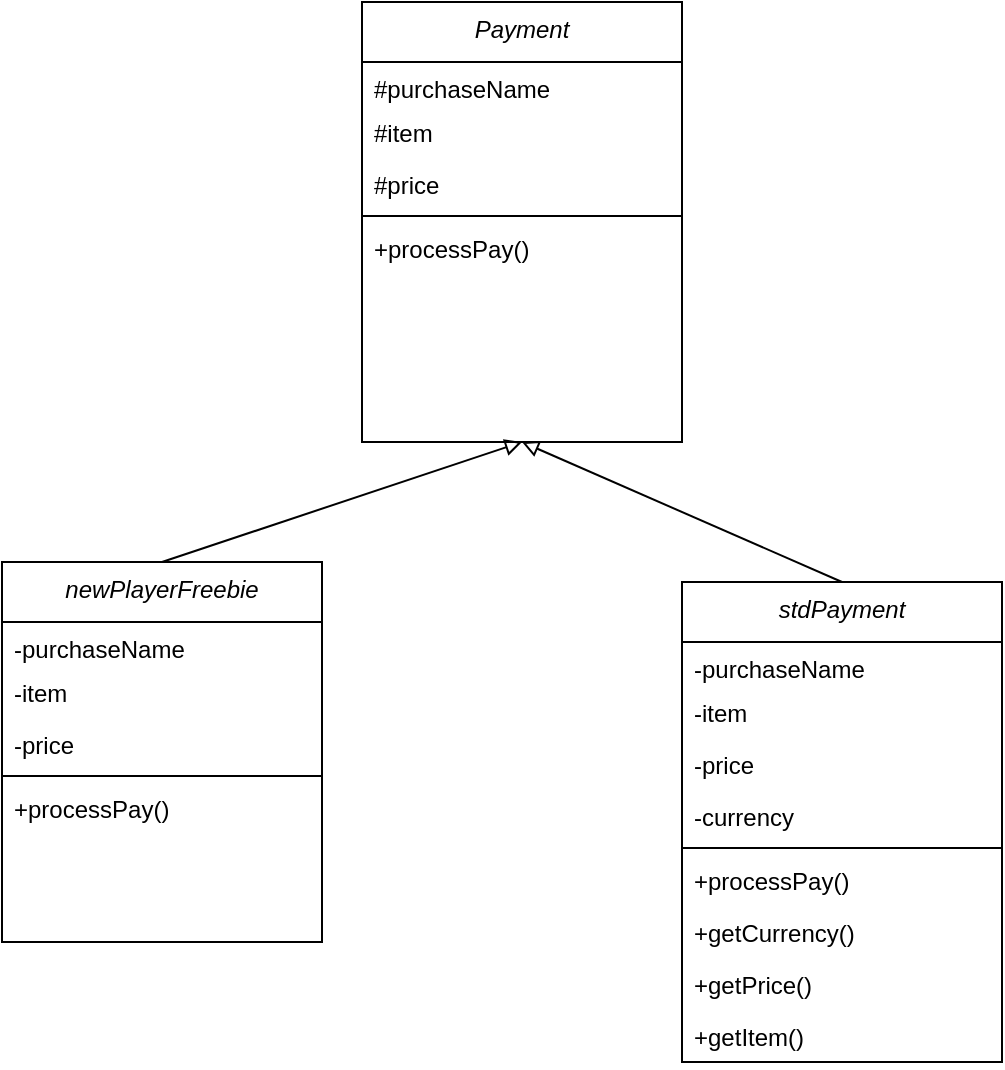 <mxfile version="22.1.5" type="github">
  <diagram id="C5RBs43oDa-KdzZeNtuy" name="Page-1">
    <mxGraphModel dx="1434" dy="790" grid="1" gridSize="10" guides="1" tooltips="1" connect="1" arrows="1" fold="1" page="1" pageScale="1" pageWidth="827" pageHeight="1169" math="0" shadow="0">
      <root>
        <mxCell id="WIyWlLk6GJQsqaUBKTNV-0" />
        <mxCell id="WIyWlLk6GJQsqaUBKTNV-1" parent="WIyWlLk6GJQsqaUBKTNV-0" />
        <mxCell id="zkfFHV4jXpPFQw0GAbJ--0" value="Payment" style="swimlane;fontStyle=2;align=center;verticalAlign=top;childLayout=stackLayout;horizontal=1;startSize=30;horizontalStack=0;resizeParent=1;resizeLast=0;collapsible=1;marginBottom=0;rounded=0;shadow=0;strokeWidth=1;" parent="WIyWlLk6GJQsqaUBKTNV-1" vertex="1">
          <mxGeometry x="280" y="50" width="160" height="220" as="geometry">
            <mxRectangle x="230" y="140" width="160" height="26" as="alternateBounds" />
          </mxGeometry>
        </mxCell>
        <mxCell id="zkfFHV4jXpPFQw0GAbJ--1" value="#purchaseName" style="text;align=left;verticalAlign=top;spacingLeft=4;spacingRight=4;overflow=hidden;rotatable=0;points=[[0,0.5],[1,0.5]];portConstraint=eastwest;" parent="zkfFHV4jXpPFQw0GAbJ--0" vertex="1">
          <mxGeometry y="30" width="160" height="22" as="geometry" />
        </mxCell>
        <mxCell id="zkfFHV4jXpPFQw0GAbJ--2" value="#item" style="text;align=left;verticalAlign=top;spacingLeft=4;spacingRight=4;overflow=hidden;rotatable=0;points=[[0,0.5],[1,0.5]];portConstraint=eastwest;rounded=0;shadow=0;html=0;" parent="zkfFHV4jXpPFQw0GAbJ--0" vertex="1">
          <mxGeometry y="52" width="160" height="26" as="geometry" />
        </mxCell>
        <mxCell id="34grZeJbY1Qjgrxhlr4V-40" value="#price" style="text;align=left;verticalAlign=top;spacingLeft=4;spacingRight=4;overflow=hidden;rotatable=0;points=[[0,0.5],[1,0.5]];portConstraint=eastwest;rounded=0;shadow=0;html=0;" parent="zkfFHV4jXpPFQw0GAbJ--0" vertex="1">
          <mxGeometry y="78" width="160" height="26" as="geometry" />
        </mxCell>
        <mxCell id="zkfFHV4jXpPFQw0GAbJ--4" value="" style="line;html=1;strokeWidth=1;align=left;verticalAlign=middle;spacingTop=-1;spacingLeft=3;spacingRight=3;rotatable=0;labelPosition=right;points=[];portConstraint=eastwest;" parent="zkfFHV4jXpPFQw0GAbJ--0" vertex="1">
          <mxGeometry y="104" width="160" height="6" as="geometry" />
        </mxCell>
        <mxCell id="34grZeJbY1Qjgrxhlr4V-42" value="+processPay()" style="text;align=left;verticalAlign=top;spacingLeft=4;spacingRight=4;overflow=hidden;rotatable=0;points=[[0,0.5],[1,0.5]];portConstraint=eastwest;rounded=0;shadow=0;html=0;" parent="zkfFHV4jXpPFQw0GAbJ--0" vertex="1">
          <mxGeometry y="110" width="160" height="26" as="geometry" />
        </mxCell>
        <mxCell id="34grZeJbY1Qjgrxhlr4V-15" value="newPlayerFreebie" style="swimlane;fontStyle=2;align=center;verticalAlign=top;childLayout=stackLayout;horizontal=1;startSize=30;horizontalStack=0;resizeParent=1;resizeLast=0;collapsible=1;marginBottom=0;rounded=0;shadow=0;strokeWidth=1;" parent="WIyWlLk6GJQsqaUBKTNV-1" vertex="1">
          <mxGeometry x="100" y="330" width="160" height="190" as="geometry">
            <mxRectangle x="230" y="140" width="160" height="26" as="alternateBounds" />
          </mxGeometry>
        </mxCell>
        <mxCell id="34grZeJbY1Qjgrxhlr4V-16" value="-purchaseName" style="text;align=left;verticalAlign=top;spacingLeft=4;spacingRight=4;overflow=hidden;rotatable=0;points=[[0,0.5],[1,0.5]];portConstraint=eastwest;" parent="34grZeJbY1Qjgrxhlr4V-15" vertex="1">
          <mxGeometry y="30" width="160" height="22" as="geometry" />
        </mxCell>
        <mxCell id="34grZeJbY1Qjgrxhlr4V-17" value="-item" style="text;align=left;verticalAlign=top;spacingLeft=4;spacingRight=4;overflow=hidden;rotatable=0;points=[[0,0.5],[1,0.5]];portConstraint=eastwest;rounded=0;shadow=0;html=0;" parent="34grZeJbY1Qjgrxhlr4V-15" vertex="1">
          <mxGeometry y="52" width="160" height="26" as="geometry" />
        </mxCell>
        <mxCell id="34grZeJbY1Qjgrxhlr4V-43" value="-price" style="text;align=left;verticalAlign=top;spacingLeft=4;spacingRight=4;overflow=hidden;rotatable=0;points=[[0,0.5],[1,0.5]];portConstraint=eastwest;rounded=0;shadow=0;html=0;" parent="34grZeJbY1Qjgrxhlr4V-15" vertex="1">
          <mxGeometry y="78" width="160" height="26" as="geometry" />
        </mxCell>
        <mxCell id="34grZeJbY1Qjgrxhlr4V-19" value="" style="line;html=1;strokeWidth=1;align=left;verticalAlign=middle;spacingTop=-1;spacingLeft=3;spacingRight=3;rotatable=0;labelPosition=right;points=[];portConstraint=eastwest;" parent="34grZeJbY1Qjgrxhlr4V-15" vertex="1">
          <mxGeometry y="104" width="160" height="6" as="geometry" />
        </mxCell>
        <mxCell id="34grZeJbY1Qjgrxhlr4V-46" value="+processPay()" style="text;align=left;verticalAlign=top;spacingLeft=4;spacingRight=4;overflow=hidden;rotatable=0;points=[[0,0.5],[1,0.5]];portConstraint=eastwest;rounded=0;shadow=0;html=0;" parent="34grZeJbY1Qjgrxhlr4V-15" vertex="1">
          <mxGeometry y="110" width="160" height="26" as="geometry" />
        </mxCell>
        <mxCell id="34grZeJbY1Qjgrxhlr4V-30" value="" style="endArrow=block;html=1;rounded=0;exitX=0.5;exitY=0;exitDx=0;exitDy=0;entryX=0.5;entryY=1;entryDx=0;entryDy=0;endFill=0;" parent="WIyWlLk6GJQsqaUBKTNV-1" source="34grZeJbY1Qjgrxhlr4V-15" target="zkfFHV4jXpPFQw0GAbJ--0" edge="1">
          <mxGeometry width="50" height="50" relative="1" as="geometry">
            <mxPoint x="320" y="340" as="sourcePoint" />
            <mxPoint x="370" y="290" as="targetPoint" />
          </mxGeometry>
        </mxCell>
        <mxCell id="34grZeJbY1Qjgrxhlr4V-31" value="" style="endArrow=block;html=1;rounded=0;exitX=0.5;exitY=0;exitDx=0;exitDy=0;entryX=0.5;entryY=1;entryDx=0;entryDy=0;endFill=0;" parent="WIyWlLk6GJQsqaUBKTNV-1" target="zkfFHV4jXpPFQw0GAbJ--0" edge="1">
          <mxGeometry width="50" height="50" relative="1" as="geometry">
            <mxPoint x="520.0" y="340" as="sourcePoint" />
            <mxPoint x="370" y="210" as="targetPoint" />
          </mxGeometry>
        </mxCell>
        <mxCell id="34grZeJbY1Qjgrxhlr4V-47" value="stdPayment" style="swimlane;fontStyle=2;align=center;verticalAlign=top;childLayout=stackLayout;horizontal=1;startSize=30;horizontalStack=0;resizeParent=1;resizeLast=0;collapsible=1;marginBottom=0;rounded=0;shadow=0;strokeWidth=1;" parent="WIyWlLk6GJQsqaUBKTNV-1" vertex="1">
          <mxGeometry x="440" y="340" width="160" height="240" as="geometry">
            <mxRectangle x="230" y="140" width="160" height="26" as="alternateBounds" />
          </mxGeometry>
        </mxCell>
        <mxCell id="34grZeJbY1Qjgrxhlr4V-48" value="-purchaseName" style="text;align=left;verticalAlign=top;spacingLeft=4;spacingRight=4;overflow=hidden;rotatable=0;points=[[0,0.5],[1,0.5]];portConstraint=eastwest;" parent="34grZeJbY1Qjgrxhlr4V-47" vertex="1">
          <mxGeometry y="30" width="160" height="22" as="geometry" />
        </mxCell>
        <mxCell id="34grZeJbY1Qjgrxhlr4V-49" value="-item" style="text;align=left;verticalAlign=top;spacingLeft=4;spacingRight=4;overflow=hidden;rotatable=0;points=[[0,0.5],[1,0.5]];portConstraint=eastwest;rounded=0;shadow=0;html=0;" parent="34grZeJbY1Qjgrxhlr4V-47" vertex="1">
          <mxGeometry y="52" width="160" height="26" as="geometry" />
        </mxCell>
        <mxCell id="34grZeJbY1Qjgrxhlr4V-51" value="-price" style="text;align=left;verticalAlign=top;spacingLeft=4;spacingRight=4;overflow=hidden;rotatable=0;points=[[0,0.5],[1,0.5]];portConstraint=eastwest;rounded=0;shadow=0;html=0;" parent="34grZeJbY1Qjgrxhlr4V-47" vertex="1">
          <mxGeometry y="78" width="160" height="26" as="geometry" />
        </mxCell>
        <mxCell id="34grZeJbY1Qjgrxhlr4V-54" value="-currency" style="text;align=left;verticalAlign=top;spacingLeft=4;spacingRight=4;overflow=hidden;rotatable=0;points=[[0,0.5],[1,0.5]];portConstraint=eastwest;rounded=0;shadow=0;html=0;" parent="34grZeJbY1Qjgrxhlr4V-47" vertex="1">
          <mxGeometry y="104" width="160" height="26" as="geometry" />
        </mxCell>
        <mxCell id="34grZeJbY1Qjgrxhlr4V-52" value="" style="line;html=1;strokeWidth=1;align=left;verticalAlign=middle;spacingTop=-1;spacingLeft=3;spacingRight=3;rotatable=0;labelPosition=right;points=[];portConstraint=eastwest;" parent="34grZeJbY1Qjgrxhlr4V-47" vertex="1">
          <mxGeometry y="130" width="160" height="6" as="geometry" />
        </mxCell>
        <mxCell id="34grZeJbY1Qjgrxhlr4V-53" value="+processPay()" style="text;align=left;verticalAlign=top;spacingLeft=4;spacingRight=4;overflow=hidden;rotatable=0;points=[[0,0.5],[1,0.5]];portConstraint=eastwest;rounded=0;shadow=0;html=0;" parent="34grZeJbY1Qjgrxhlr4V-47" vertex="1">
          <mxGeometry y="136" width="160" height="26" as="geometry" />
        </mxCell>
        <mxCell id="34grZeJbY1Qjgrxhlr4V-55" value="+getCurrency()" style="text;align=left;verticalAlign=top;spacingLeft=4;spacingRight=4;overflow=hidden;rotatable=0;points=[[0,0.5],[1,0.5]];portConstraint=eastwest;rounded=0;shadow=0;html=0;" parent="34grZeJbY1Qjgrxhlr4V-47" vertex="1">
          <mxGeometry y="162" width="160" height="26" as="geometry" />
        </mxCell>
        <mxCell id="34grZeJbY1Qjgrxhlr4V-56" value="+getPrice()" style="text;align=left;verticalAlign=top;spacingLeft=4;spacingRight=4;overflow=hidden;rotatable=0;points=[[0,0.5],[1,0.5]];portConstraint=eastwest;rounded=0;shadow=0;html=0;" parent="34grZeJbY1Qjgrxhlr4V-47" vertex="1">
          <mxGeometry y="188" width="160" height="26" as="geometry" />
        </mxCell>
        <mxCell id="34grZeJbY1Qjgrxhlr4V-57" value="+getItem()" style="text;align=left;verticalAlign=top;spacingLeft=4;spacingRight=4;overflow=hidden;rotatable=0;points=[[0,0.5],[1,0.5]];portConstraint=eastwest;rounded=0;shadow=0;html=0;" parent="34grZeJbY1Qjgrxhlr4V-47" vertex="1">
          <mxGeometry y="214" width="160" height="26" as="geometry" />
        </mxCell>
      </root>
    </mxGraphModel>
  </diagram>
</mxfile>
